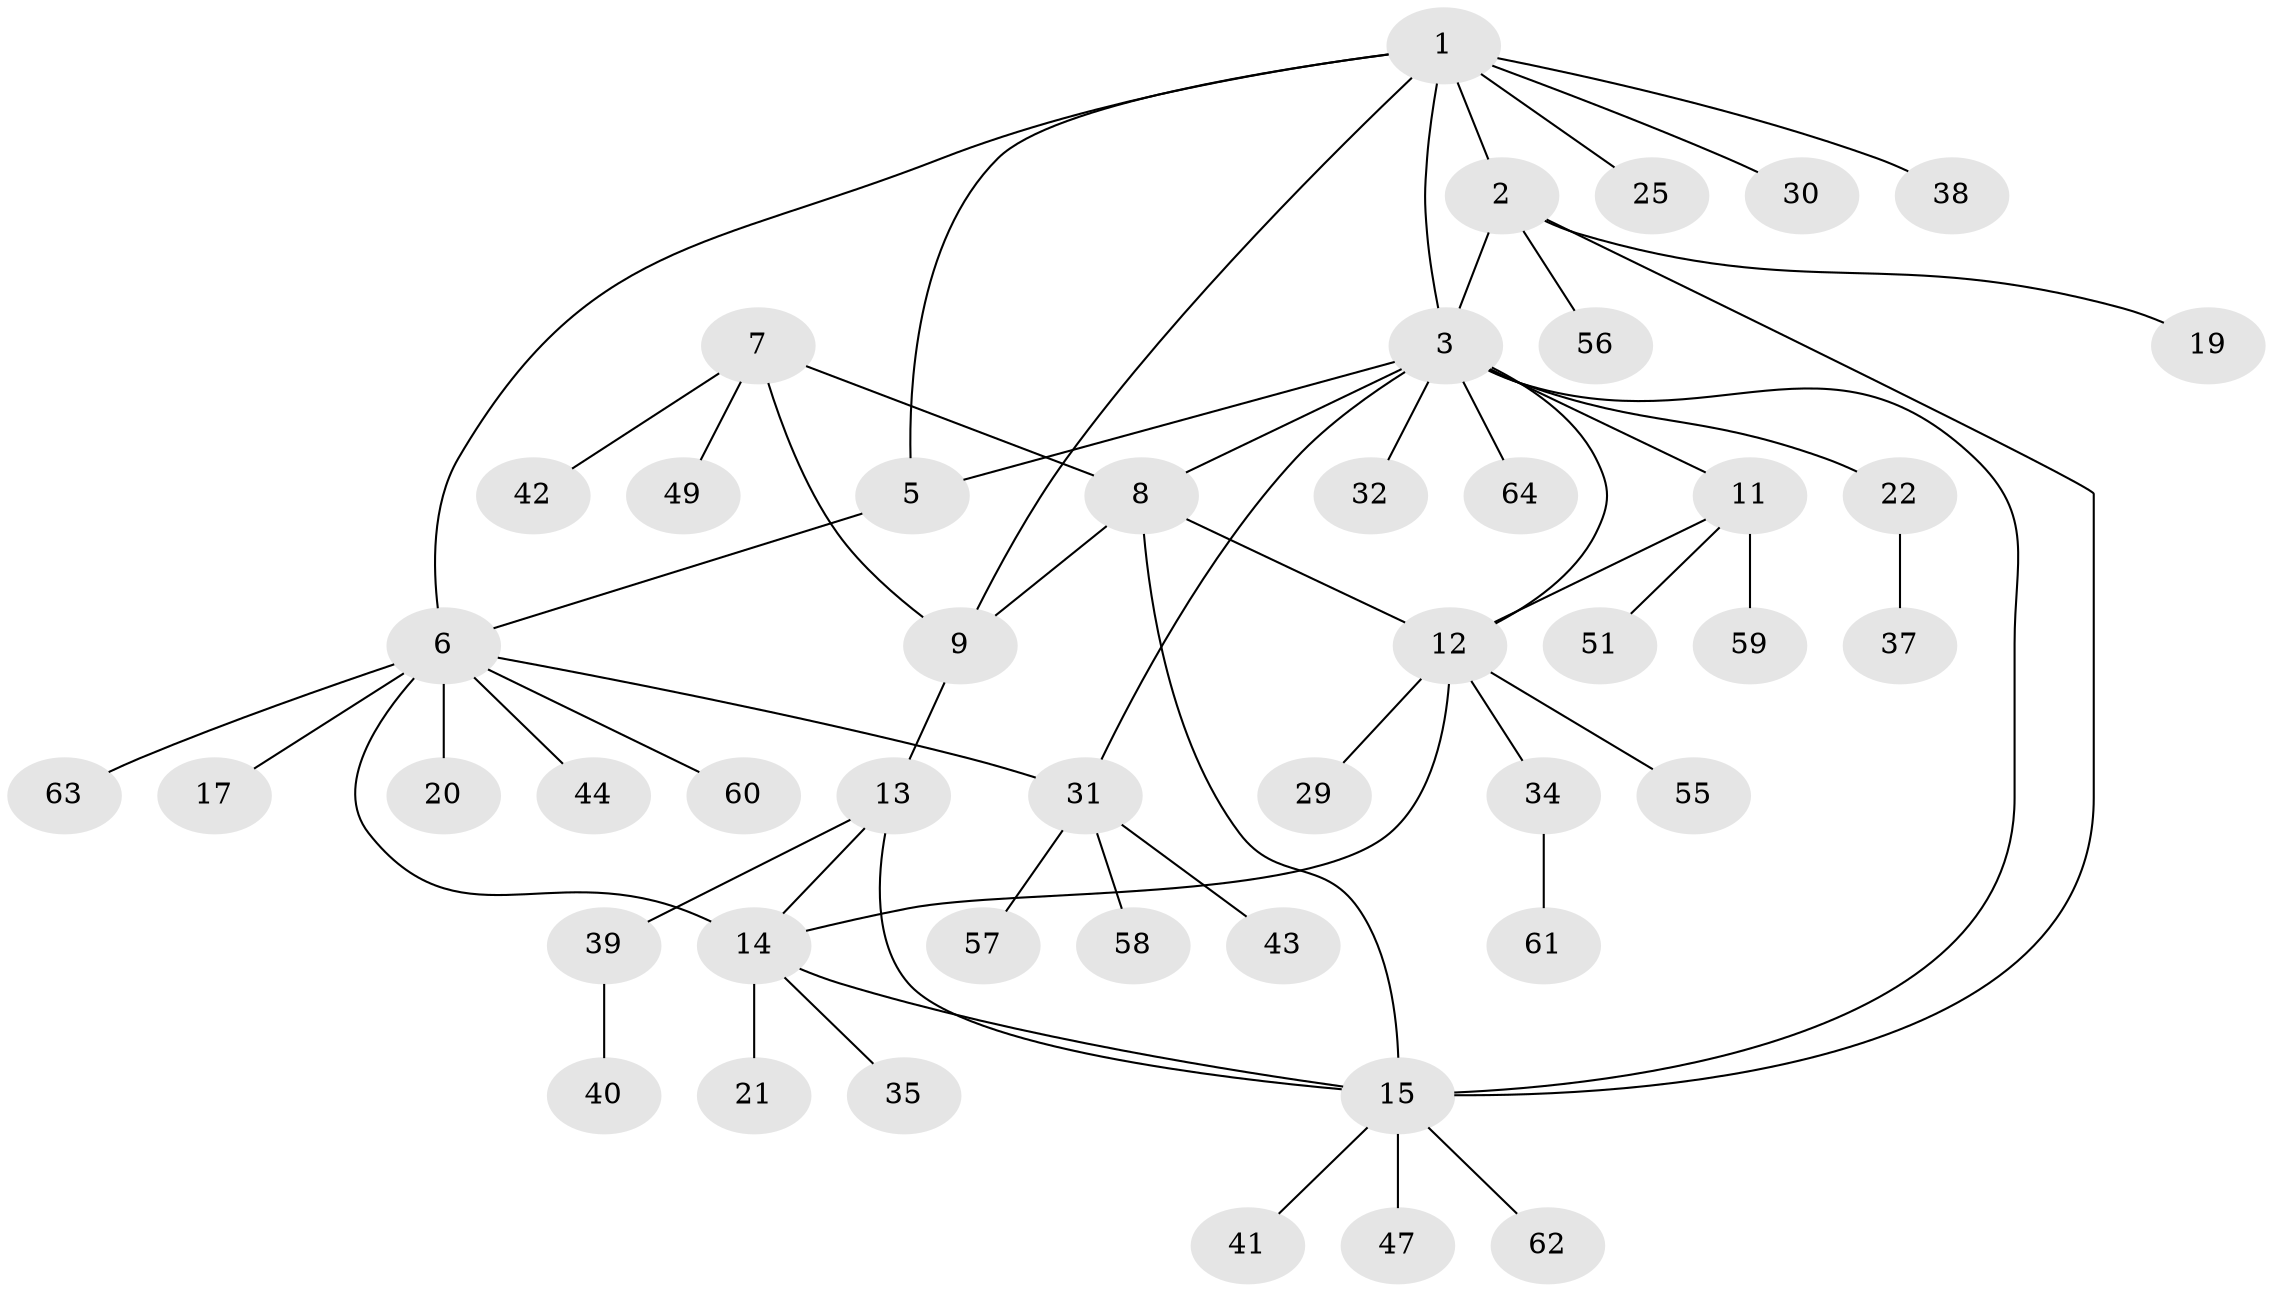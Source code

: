 // Generated by graph-tools (version 1.1) at 2025/24/03/03/25 07:24:17]
// undirected, 46 vertices, 59 edges
graph export_dot {
graph [start="1"]
  node [color=gray90,style=filled];
  1 [super="+4"];
  2 [super="+26"];
  3 [super="+10"];
  5;
  6 [super="+54"];
  7 [super="+50"];
  8 [super="+23"];
  9 [super="+48"];
  11 [super="+33"];
  12 [super="+18"];
  13 [super="+24"];
  14 [super="+16"];
  15 [super="+27"];
  17;
  19;
  20;
  21 [super="+28"];
  22;
  25;
  29;
  30 [super="+36"];
  31 [super="+52"];
  32;
  34;
  35;
  37 [super="+46"];
  38 [super="+53"];
  39 [super="+45"];
  40;
  41;
  42;
  43;
  44;
  47;
  49;
  51;
  55;
  56;
  57;
  58;
  59;
  60;
  61;
  62;
  63;
  64;
  1 -- 2;
  1 -- 3;
  1 -- 25;
  1 -- 30;
  1 -- 38;
  1 -- 5;
  1 -- 9;
  1 -- 6;
  2 -- 3;
  2 -- 15;
  2 -- 19;
  2 -- 56;
  3 -- 8;
  3 -- 32;
  3 -- 64;
  3 -- 5;
  3 -- 11;
  3 -- 12;
  3 -- 15;
  3 -- 22;
  3 -- 31;
  5 -- 6;
  6 -- 14;
  6 -- 17;
  6 -- 20;
  6 -- 31;
  6 -- 44;
  6 -- 63;
  6 -- 60;
  7 -- 8;
  7 -- 9;
  7 -- 42;
  7 -- 49;
  8 -- 9;
  8 -- 12;
  8 -- 15;
  9 -- 13;
  11 -- 12;
  11 -- 51;
  11 -- 59;
  12 -- 29;
  12 -- 34;
  12 -- 55;
  12 -- 14;
  13 -- 14;
  13 -- 15;
  13 -- 39;
  14 -- 15;
  14 -- 35;
  14 -- 21;
  15 -- 41;
  15 -- 47;
  15 -- 62;
  22 -- 37;
  31 -- 43;
  31 -- 57;
  31 -- 58;
  34 -- 61;
  39 -- 40;
}
